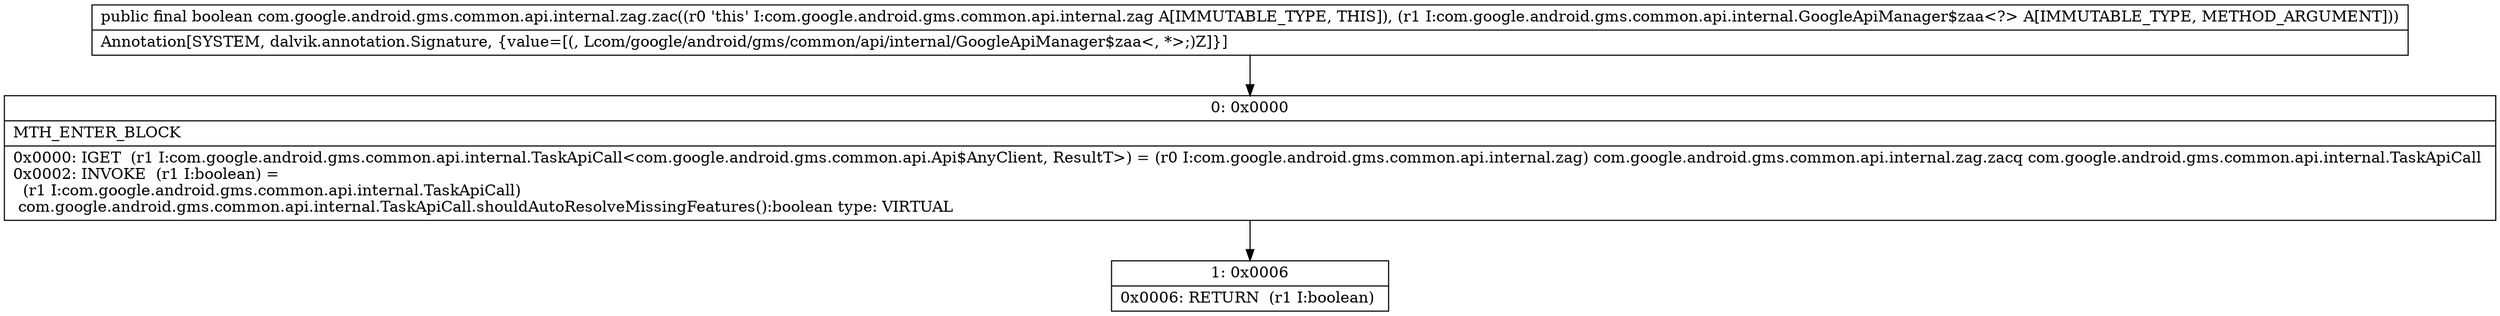 digraph "CFG forcom.google.android.gms.common.api.internal.zag.zac(Lcom\/google\/android\/gms\/common\/api\/internal\/GoogleApiManager$zaa;)Z" {
Node_0 [shape=record,label="{0\:\ 0x0000|MTH_ENTER_BLOCK\l|0x0000: IGET  (r1 I:com.google.android.gms.common.api.internal.TaskApiCall\<com.google.android.gms.common.api.Api$AnyClient, ResultT\>) = (r0 I:com.google.android.gms.common.api.internal.zag) com.google.android.gms.common.api.internal.zag.zacq com.google.android.gms.common.api.internal.TaskApiCall \l0x0002: INVOKE  (r1 I:boolean) = \l  (r1 I:com.google.android.gms.common.api.internal.TaskApiCall)\l com.google.android.gms.common.api.internal.TaskApiCall.shouldAutoResolveMissingFeatures():boolean type: VIRTUAL \l}"];
Node_1 [shape=record,label="{1\:\ 0x0006|0x0006: RETURN  (r1 I:boolean) \l}"];
MethodNode[shape=record,label="{public final boolean com.google.android.gms.common.api.internal.zag.zac((r0 'this' I:com.google.android.gms.common.api.internal.zag A[IMMUTABLE_TYPE, THIS]), (r1 I:com.google.android.gms.common.api.internal.GoogleApiManager$zaa\<?\> A[IMMUTABLE_TYPE, METHOD_ARGUMENT]))  | Annotation[SYSTEM, dalvik.annotation.Signature, \{value=[(, Lcom\/google\/android\/gms\/common\/api\/internal\/GoogleApiManager$zaa\<, *\>;)Z]\}]\l}"];
MethodNode -> Node_0;
Node_0 -> Node_1;
}

